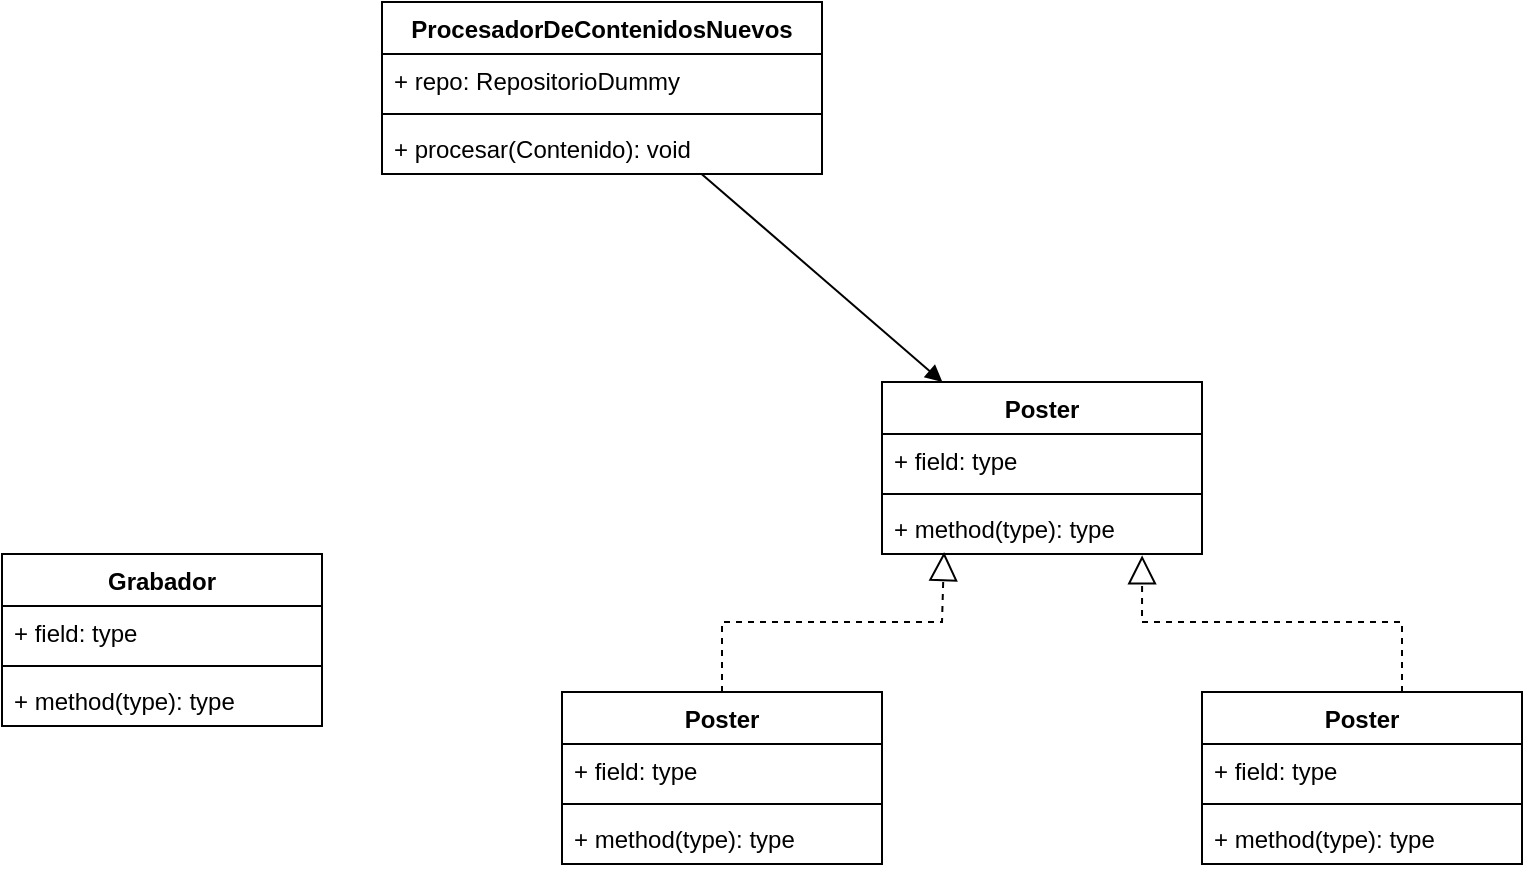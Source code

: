 <mxfile version="17.2.2" type="device"><diagram id="OL2IddOt8oJLGsn3tfr-" name="Page-1"><mxGraphModel dx="2249" dy="762" grid="1" gridSize="10" guides="1" tooltips="1" connect="1" arrows="1" fold="1" page="1" pageScale="1" pageWidth="827" pageHeight="1169" math="0" shadow="0"><root><mxCell id="0"/><mxCell id="1" parent="0"/><mxCell id="fs55YBuvKadlqpqe-5rG-2" value="ProcesadorDeContenidosNuevos" style="swimlane;fontStyle=1;align=center;verticalAlign=top;childLayout=stackLayout;horizontal=1;startSize=26;horizontalStack=0;resizeParent=1;resizeParentMax=0;resizeLast=0;collapsible=1;marginBottom=0;" vertex="1" parent="1"><mxGeometry x="140" y="240" width="220" height="86" as="geometry"/></mxCell><mxCell id="fs55YBuvKadlqpqe-5rG-3" value="+ repo: RepositorioDummy" style="text;strokeColor=none;fillColor=none;align=left;verticalAlign=top;spacingLeft=4;spacingRight=4;overflow=hidden;rotatable=0;points=[[0,0.5],[1,0.5]];portConstraint=eastwest;" vertex="1" parent="fs55YBuvKadlqpqe-5rG-2"><mxGeometry y="26" width="220" height="26" as="geometry"/></mxCell><mxCell id="fs55YBuvKadlqpqe-5rG-4" value="" style="line;strokeWidth=1;fillColor=none;align=left;verticalAlign=middle;spacingTop=-1;spacingLeft=3;spacingRight=3;rotatable=0;labelPosition=right;points=[];portConstraint=eastwest;" vertex="1" parent="fs55YBuvKadlqpqe-5rG-2"><mxGeometry y="52" width="220" height="8" as="geometry"/></mxCell><mxCell id="fs55YBuvKadlqpqe-5rG-5" value="+ procesar(Contenido): void" style="text;strokeColor=none;fillColor=none;align=left;verticalAlign=top;spacingLeft=4;spacingRight=4;overflow=hidden;rotatable=0;points=[[0,0.5],[1,0.5]];portConstraint=eastwest;" vertex="1" parent="fs55YBuvKadlqpqe-5rG-2"><mxGeometry y="60" width="220" height="26" as="geometry"/></mxCell><mxCell id="fs55YBuvKadlqpqe-5rG-6" value="Grabador" style="swimlane;fontStyle=1;align=center;verticalAlign=top;childLayout=stackLayout;horizontal=1;startSize=26;horizontalStack=0;resizeParent=1;resizeParentMax=0;resizeLast=0;collapsible=1;marginBottom=0;" vertex="1" parent="1"><mxGeometry x="-50" y="516" width="160" height="86" as="geometry"/></mxCell><mxCell id="fs55YBuvKadlqpqe-5rG-7" value="+ field: type" style="text;strokeColor=none;fillColor=none;align=left;verticalAlign=top;spacingLeft=4;spacingRight=4;overflow=hidden;rotatable=0;points=[[0,0.5],[1,0.5]];portConstraint=eastwest;" vertex="1" parent="fs55YBuvKadlqpqe-5rG-6"><mxGeometry y="26" width="160" height="26" as="geometry"/></mxCell><mxCell id="fs55YBuvKadlqpqe-5rG-8" value="" style="line;strokeWidth=1;fillColor=none;align=left;verticalAlign=middle;spacingTop=-1;spacingLeft=3;spacingRight=3;rotatable=0;labelPosition=right;points=[];portConstraint=eastwest;" vertex="1" parent="fs55YBuvKadlqpqe-5rG-6"><mxGeometry y="52" width="160" height="8" as="geometry"/></mxCell><mxCell id="fs55YBuvKadlqpqe-5rG-9" value="+ method(type): type" style="text;strokeColor=none;fillColor=none;align=left;verticalAlign=top;spacingLeft=4;spacingRight=4;overflow=hidden;rotatable=0;points=[[0,0.5],[1,0.5]];portConstraint=eastwest;" vertex="1" parent="fs55YBuvKadlqpqe-5rG-6"><mxGeometry y="60" width="160" height="26" as="geometry"/></mxCell><mxCell id="fs55YBuvKadlqpqe-5rG-10" value="Poster" style="swimlane;fontStyle=1;align=center;verticalAlign=top;childLayout=stackLayout;horizontal=1;startSize=26;horizontalStack=0;resizeParent=1;resizeParentMax=0;resizeLast=0;collapsible=1;marginBottom=0;" vertex="1" parent="1"><mxGeometry x="390" y="430" width="160" height="86" as="geometry"/></mxCell><mxCell id="fs55YBuvKadlqpqe-5rG-11" value="+ field: type" style="text;strokeColor=none;fillColor=none;align=left;verticalAlign=top;spacingLeft=4;spacingRight=4;overflow=hidden;rotatable=0;points=[[0,0.5],[1,0.5]];portConstraint=eastwest;" vertex="1" parent="fs55YBuvKadlqpqe-5rG-10"><mxGeometry y="26" width="160" height="26" as="geometry"/></mxCell><mxCell id="fs55YBuvKadlqpqe-5rG-12" value="" style="line;strokeWidth=1;fillColor=none;align=left;verticalAlign=middle;spacingTop=-1;spacingLeft=3;spacingRight=3;rotatable=0;labelPosition=right;points=[];portConstraint=eastwest;" vertex="1" parent="fs55YBuvKadlqpqe-5rG-10"><mxGeometry y="52" width="160" height="8" as="geometry"/></mxCell><mxCell id="fs55YBuvKadlqpqe-5rG-13" value="+ method(type): type" style="text;strokeColor=none;fillColor=none;align=left;verticalAlign=top;spacingLeft=4;spacingRight=4;overflow=hidden;rotatable=0;points=[[0,0.5],[1,0.5]];portConstraint=eastwest;" vertex="1" parent="fs55YBuvKadlqpqe-5rG-10"><mxGeometry y="60" width="160" height="26" as="geometry"/></mxCell><mxCell id="fs55YBuvKadlqpqe-5rG-14" value="Poster" style="swimlane;fontStyle=1;align=center;verticalAlign=top;childLayout=stackLayout;horizontal=1;startSize=26;horizontalStack=0;resizeParent=1;resizeParentMax=0;resizeLast=0;collapsible=1;marginBottom=0;" vertex="1" parent="1"><mxGeometry x="230" y="585" width="160" height="86" as="geometry"/></mxCell><mxCell id="fs55YBuvKadlqpqe-5rG-15" value="+ field: type" style="text;strokeColor=none;fillColor=none;align=left;verticalAlign=top;spacingLeft=4;spacingRight=4;overflow=hidden;rotatable=0;points=[[0,0.5],[1,0.5]];portConstraint=eastwest;" vertex="1" parent="fs55YBuvKadlqpqe-5rG-14"><mxGeometry y="26" width="160" height="26" as="geometry"/></mxCell><mxCell id="fs55YBuvKadlqpqe-5rG-16" value="" style="line;strokeWidth=1;fillColor=none;align=left;verticalAlign=middle;spacingTop=-1;spacingLeft=3;spacingRight=3;rotatable=0;labelPosition=right;points=[];portConstraint=eastwest;" vertex="1" parent="fs55YBuvKadlqpqe-5rG-14"><mxGeometry y="52" width="160" height="8" as="geometry"/></mxCell><mxCell id="fs55YBuvKadlqpqe-5rG-17" value="+ method(type): type" style="text;strokeColor=none;fillColor=none;align=left;verticalAlign=top;spacingLeft=4;spacingRight=4;overflow=hidden;rotatable=0;points=[[0,0.5],[1,0.5]];portConstraint=eastwest;" vertex="1" parent="fs55YBuvKadlqpqe-5rG-14"><mxGeometry y="60" width="160" height="26" as="geometry"/></mxCell><mxCell id="fs55YBuvKadlqpqe-5rG-18" value="Poster" style="swimlane;fontStyle=1;align=center;verticalAlign=top;childLayout=stackLayout;horizontal=1;startSize=26;horizontalStack=0;resizeParent=1;resizeParentMax=0;resizeLast=0;collapsible=1;marginBottom=0;" vertex="1" parent="1"><mxGeometry x="550" y="585" width="160" height="86" as="geometry"/></mxCell><mxCell id="fs55YBuvKadlqpqe-5rG-19" value="+ field: type" style="text;strokeColor=none;fillColor=none;align=left;verticalAlign=top;spacingLeft=4;spacingRight=4;overflow=hidden;rotatable=0;points=[[0,0.5],[1,0.5]];portConstraint=eastwest;" vertex="1" parent="fs55YBuvKadlqpqe-5rG-18"><mxGeometry y="26" width="160" height="26" as="geometry"/></mxCell><mxCell id="fs55YBuvKadlqpqe-5rG-20" value="" style="line;strokeWidth=1;fillColor=none;align=left;verticalAlign=middle;spacingTop=-1;spacingLeft=3;spacingRight=3;rotatable=0;labelPosition=right;points=[];portConstraint=eastwest;" vertex="1" parent="fs55YBuvKadlqpqe-5rG-18"><mxGeometry y="52" width="160" height="8" as="geometry"/></mxCell><mxCell id="fs55YBuvKadlqpqe-5rG-21" value="+ method(type): type" style="text;strokeColor=none;fillColor=none;align=left;verticalAlign=top;spacingLeft=4;spacingRight=4;overflow=hidden;rotatable=0;points=[[0,0.5],[1,0.5]];portConstraint=eastwest;" vertex="1" parent="fs55YBuvKadlqpqe-5rG-18"><mxGeometry y="60" width="160" height="26" as="geometry"/></mxCell><mxCell id="fs55YBuvKadlqpqe-5rG-24" value="" style="endArrow=block;dashed=1;endFill=0;endSize=12;html=1;rounded=0;exitX=0.5;exitY=0;exitDx=0;exitDy=0;entryX=0.194;entryY=0.962;entryDx=0;entryDy=0;entryPerimeter=0;" edge="1" parent="1" source="fs55YBuvKadlqpqe-5rG-14" target="fs55YBuvKadlqpqe-5rG-13"><mxGeometry width="160" relative="1" as="geometry"><mxPoint x="280" y="560" as="sourcePoint"/><mxPoint x="440" y="560" as="targetPoint"/><Array as="points"><mxPoint x="310" y="550"/><mxPoint x="420" y="550"/></Array></mxGeometry></mxCell><mxCell id="fs55YBuvKadlqpqe-5rG-25" value="" style="endArrow=block;dashed=1;endFill=0;endSize=12;html=1;rounded=0;entryX=0.813;entryY=1.026;entryDx=0;entryDy=0;entryPerimeter=0;" edge="1" parent="1" target="fs55YBuvKadlqpqe-5rG-13"><mxGeometry width="160" relative="1" as="geometry"><mxPoint x="650" y="585" as="sourcePoint"/><mxPoint x="591.04" y="515.002" as="targetPoint"/><Array as="points"><mxPoint x="650" y="550"/><mxPoint x="520" y="550"/></Array></mxGeometry></mxCell><mxCell id="fs55YBuvKadlqpqe-5rG-27" value="" style="html=1;verticalAlign=bottom;endArrow=block;rounded=0;" edge="1" parent="1" source="fs55YBuvKadlqpqe-5rG-2" target="fs55YBuvKadlqpqe-5rG-10"><mxGeometry x="-1" y="110" width="80" relative="1" as="geometry"><mxPoint x="300" y="390" as="sourcePoint"/><mxPoint x="380" y="390" as="targetPoint"/><mxPoint as="offset"/></mxGeometry></mxCell></root></mxGraphModel></diagram></mxfile>